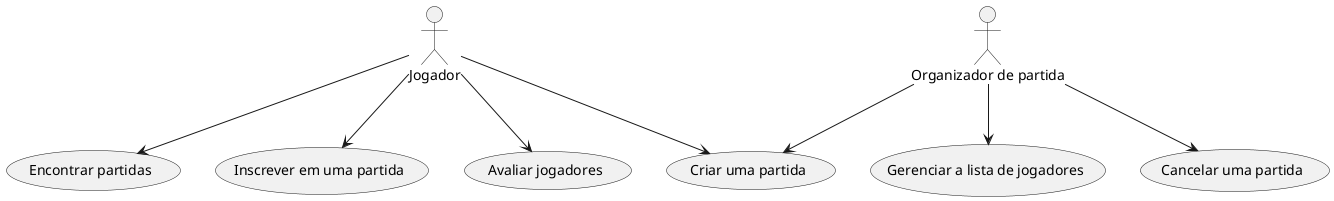 @startuml usecase
    ' left to right direction

    actor Jogador
    actor "Organizador de partida" as Organizador

    Jogador --> (Encontrar partidas)
    Jogador --> (Inscrever em uma partida)
    Jogador --> (Avaliar jogadores)

    Jogador --> (Criar uma partida)
    Organizador --> (Criar uma partida)

    Organizador --> (Gerenciar a lista de jogadores)
    Organizador --> (Cancelar uma partida)
@enduml